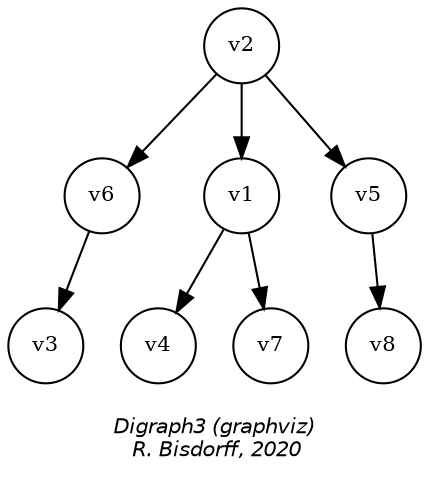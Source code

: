 digraph G {
graph [ ordering = out, fontname = "Helvetica-Oblique",
 fontsize = 12,
 label = "\nDigraph3 (graphviz)\n R. Bisdorff, 2020", size="7,7",fontsize=10];
v1 [shape = "circle", label = "v1", fontsize=10];
v2 [shape = "circle", label = "v2", fontsize=10];
v3 [shape = "circle", label = "v3", fontsize=10];
v4 [shape = "circle", label = "v4", fontsize=10];
v5 [shape = "circle", label = "v5", fontsize=10];
v6 [shape = "circle", label = "v6", fontsize=10];
v7 [shape = "circle", label = "v7", fontsize=10];
v8 [shape = "circle", label = "v8", fontsize=10];
{ rank = 0; v4; v3; v8; v7; }
{ rank = 1; v6; v1; v5; }
{ rank = 2; v2; }
v1-> v4 [style="setlinewidth(1)",color=black] ;
v6-> v3 [style="setlinewidth(1)",color=black] ;
v5-> v8 [style="setlinewidth(1)",color=black] ;
v1-> v7 [style="setlinewidth(1)",color=black] ;
v2-> v6 [style="setlinewidth(1)",color=black] ;
v2-> v1 [style="setlinewidth(1)",color=black] ;
v2-> v5 [style="setlinewidth(1)",color=black] ;
}
 
